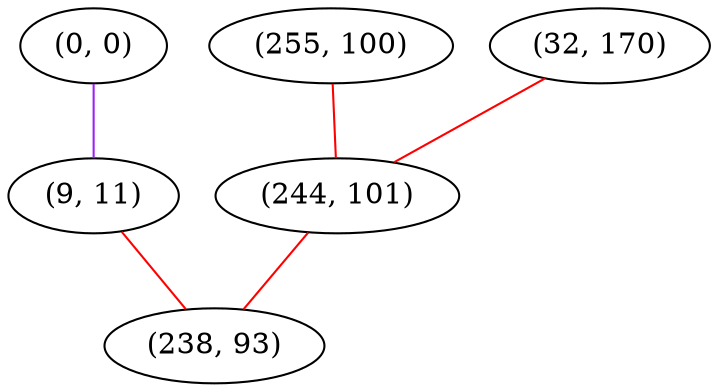 graph "" {
"(0, 0)";
"(255, 100)";
"(9, 11)";
"(32, 170)";
"(244, 101)";
"(238, 93)";
"(0, 0)" -- "(9, 11)"  [color=purple, key=0, weight=4];
"(255, 100)" -- "(244, 101)"  [color=red, key=0, weight=1];
"(9, 11)" -- "(238, 93)"  [color=red, key=0, weight=1];
"(32, 170)" -- "(244, 101)"  [color=red, key=0, weight=1];
"(244, 101)" -- "(238, 93)"  [color=red, key=0, weight=1];
}
